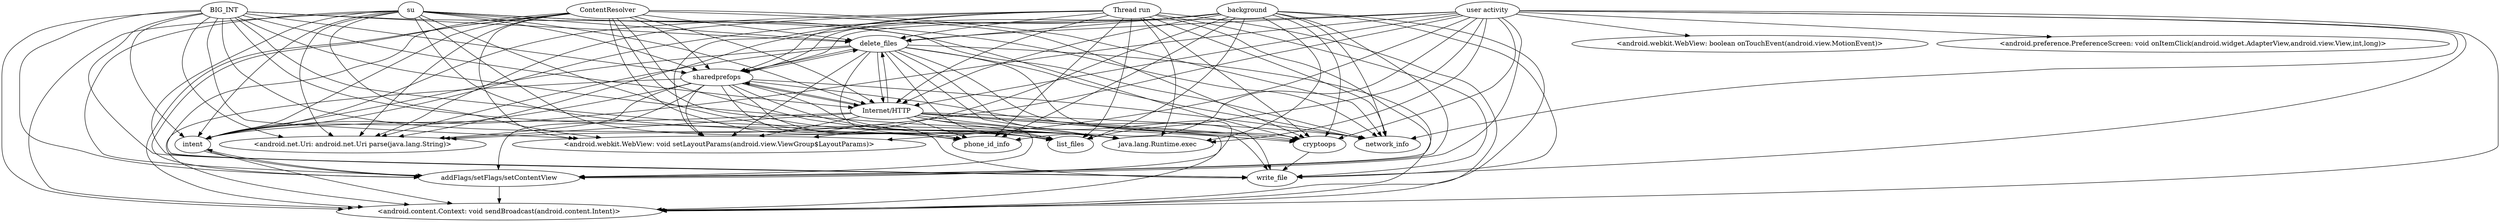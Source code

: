 strict digraph  {
	graph ["graph"="{}"];
	intent	 [domain=library,
		type=merged];
	"<android.content.Context: void sendBroadcast(android.content.Intent)>"	 [domain=library,
		type=SENSITIVE_METHOD];
	intent -> "<android.content.Context: void sendBroadcast(android.content.Intent)>"	 [deps=DOMINATE,
		type=DEP];
	"addFlags/setFlags/setContentView"	 [domain=library,
		type=merged];
	intent -> "addFlags/setFlags/setContentView"	 [deps=DOMINATE,
		type=DEP];
	list_files	 [domain=library,
		type=merged];
	"java.lang.Runtime.exec"	 [domain=library,
		type=merged];
	cryptoops	 [domain=library,
		type=merged];
	write_file	 [domain=library,
		type=merged];
	cryptoops -> write_file	 [deps=DATAFLOW,
		type=DEP];
	ContentResolver	 [domain=library,
		type=merged];
	ContentResolver -> "<android.content.Context: void sendBroadcast(android.content.Intent)>"	 [deps="DATAFLOW-CALL-DATAFLOW-CALL-CALL-CALL-DOMINATE",
		type=DEP];
	"<android.net.Uri: android.net.Uri parse(java.lang.String)>"	 [domain=library,
		type=SENSITIVE_METHOD];
	ContentResolver -> "<android.net.Uri: android.net.Uri parse(java.lang.String)>"	 [deps="DATAFLOW-CALL",
		type=DEP];
	"<android.webkit.WebView: void setLayoutParams(android.view.ViewGroup$LayoutParams)>"	 [domain=library,
		type=SENSITIVE_METHOD];
	ContentResolver -> "<android.webkit.WebView: void setLayoutParams(android.view.ViewGroup$LayoutParams)>"	 [deps="DATAFLOW-CALL-DATAFLOW-CALL-CALL-CALL-CALL-CALL-CALL-CALL",
		type=DEP];
	ContentResolver -> "addFlags/setFlags/setContentView"	 [deps="DATAFLOW-CALL-DATAFLOW-CALL-CALL-CALL",
		type=DEP];
	ContentResolver -> "java.lang.Runtime.exec"	 [deps="DATAFLOW-CALL-CALL-DATAFLOW-CALL",
		type=DEP];
	ContentResolver -> list_files	 [deps="DATAFLOW-CALL-DATAFLOW-CALL",
		type=DEP];
	delete_files	 [domain=library,
		type=merged];
	ContentResolver -> delete_files	 [deps="DATAFLOW-CALL-DATAFLOW-CALL",
		type=DEP];
	ContentResolver -> write_file	 [deps="DATAFLOW-CALL-DATAFLOW-DATAFLOW",
		type=DEP];
	ContentResolver -> cryptoops	 [deps="DATAFLOW-CALL-DATAFLOW-CALL",
		type=DEP];
	phone_id_info	 [domain=library,
		type=merged];
	ContentResolver -> phone_id_info	 [deps="DATAFLOW-CALL-DATAFLOW-CALL-CALL-CALL-CALL",
		type=DEP];
	sharedprefops	 [domain=library,
		type=merged];
	ContentResolver -> sharedprefops	 [deps="DATAFLOW-CALL-DATAFLOW-DATAFLOW",
		type=DEP];
	ContentResolver -> intent	 [deps="DATAFLOW-CALL-DATAFLOW-CALL-CALL-CALL",
		type=DEP];
	"Internet/HTTP"	 [domain=library,
		type=merged];
	ContentResolver -> "Internet/HTTP"	 [deps="DATAFLOW-CALL-DATAFLOW",
		type=DEP];
	network_info	 [domain=library,
		type=merged];
	ContentResolver -> network_info	 [deps="DATAFLOW-CALL-DATAFLOW-CALL",
		type=DEP];
	sharedprefops -> "<android.content.Context: void sendBroadcast(android.content.Intent)>"	 [deps="DATAFLOW-CALL-DATAFLOW-CALL-DATAFLOW-CALL-CALL-CALL-DOMINATE",
		type=DEP];
	sharedprefops -> "<android.net.Uri: android.net.Uri parse(java.lang.String)>"	 [deps="DATAFLOW-CALL-DATAFLOW-CALL-DATAFLOW-CALL-CALL-CALL",
		type=DEP];
	sharedprefops -> "<android.webkit.WebView: void setLayoutParams(android.view.ViewGroup$LayoutParams)>"	 [deps="DATAFLOW-CALL-DATAFLOW-CALL-DATAFLOW-CALL-CALL-CALL-CALL-CALL-CALL-CALL",
		type=DEP];
	sharedprefops -> "addFlags/setFlags/setContentView"	 [deps="DATAFLOW-CALL-DATAFLOW-CALL-DATAFLOW-CALL-CALL-CALL",
		type=DEP];
	sharedprefops -> "java.lang.Runtime.exec"	 [deps="DATAFLOW-DATAFLOW-CALL-CALL-DATAFLOW-CALL",
		type=DEP];
	sharedprefops -> list_files	 [deps="DATAFLOW-CALL-DATAFLOW-CALL-DATAFLOW-CALL",
		type=DEP];
	sharedprefops -> write_file	 [deps="DATAFLOW-CALL-DATAFLOW-CALL-DATAFLOW-DATAFLOW",
		type=DEP];
	sharedprefops -> cryptoops	 [deps="DATAFLOW-CALL-DATAFLOW-CALL-DATAFLOW-CALL",
		type=DEP];
	sharedprefops -> phone_id_info	 [deps="DATAFLOW-DATAFLOW-CALL-CALL-DATAFLOW-DATAFLOW-CALL-CALL",
		type=DEP];
	sharedprefops -> delete_files	 [deps="DATAFLOW-CALL-DATAFLOW-CALL-DATAFLOW-CALL",
		type=DEP];
	sharedprefops -> intent	 [deps="DATAFLOW-CALL-DATAFLOW-CALL-DATAFLOW-CALL-CALL-CALL",
		type=DEP];
	sharedprefops -> "Internet/HTTP"	 [deps="DATAFLOW-CALL-DATAFLOW-CALL-DATAFLOW",
		type=DEP];
	sharedprefops -> network_info	 [deps="DATAFLOW-CALL-DATAFLOW-CALL-DATAFLOW-CALL",
		type=DEP];
	BIG_INT	 [domain=library,
		type=CONST_INT];
	BIG_INT -> "addFlags/setFlags/setContentView"	 [deps=DATAFLOW,
		type=DEP];
	BIG_INT -> write_file	 [deps=DATAFLOW,
		type=DEP];
	BIG_INT -> cryptoops	 [deps=DATAFLOW,
		type=DEP];
	BIG_INT -> intent	 [deps=DATAFLOW,
		type=DEP];
	BIG_INT -> "Internet/HTTP"	 [deps=DATAFLOW,
		type=DEP];
	BIG_INT -> "<android.content.Context: void sendBroadcast(android.content.Intent)>"	 [deps="DATAFLOW-DOMINATE",
		type=DEP];
	BIG_INT -> "<android.net.Uri: android.net.Uri parse(java.lang.String)>"	 [deps="DATAFLOW-CALL-CALL-CALL",
		type=DEP];
	BIG_INT -> "<android.webkit.WebView: void setLayoutParams(android.view.ViewGroup$LayoutParams)>"	 [deps="DATAFLOW-CALL-CALL-CALL-CALL-CALL-CALL-CALL",
		type=DEP];
	BIG_INT -> "java.lang.Runtime.exec"	 [deps="DATAFLOW-CALL-CALL-CALL",
		type=DEP];
	BIG_INT -> list_files	 [deps="DATAFLOW-CALL",
		type=DEP];
	BIG_INT -> delete_files	 [deps="DATAFLOW-CALL",
		type=DEP];
	BIG_INT -> phone_id_info	 [deps="DATAFLOW-CALL-CALL-CALL-CALL",
		type=DEP];
	BIG_INT -> sharedprefops	 [deps="DATAFLOW-DATAFLOW",
		type=DEP];
	BIG_INT -> network_info	 [deps="DATAFLOW-CALL",
		type=DEP];
	delete_files -> "<android.content.Context: void sendBroadcast(android.content.Intent)>"	 [deps="DATAFLOW-CALL-DATAFLOW-CALL-CALL-CALL-DOMINATE",
		type=DEP];
	delete_files -> "<android.net.Uri: android.net.Uri parse(java.lang.String)>"	 [deps="DATAFLOW-CALL-DATAFLOW-CALL-CALL-CALL",
		type=DEP];
	delete_files -> "<android.webkit.WebView: void setLayoutParams(android.view.ViewGroup$LayoutParams)>"	 [deps="DATAFLOW-CALL-DATAFLOW-CALL-CALL-CALL-CALL-CALL-CALL-CALL",
		type=DEP];
	delete_files -> "addFlags/setFlags/setContentView"	 [deps="DATAFLOW-CALL-DATAFLOW-CALL-CALL-CALL",
		type=DEP];
	delete_files -> "java.lang.Runtime.exec"	 [deps="DATAFLOW-CALL-CALL-CALL-DATAFLOW-CALL",
		type=DEP];
	delete_files -> list_files	 [deps="DATAFLOW-CALL",
		type=DEP];
	delete_files -> write_file	 [deps="DATAFLOW-CALL-DATAFLOW-DATAFLOW",
		type=DEP];
	delete_files -> cryptoops	 [deps="DATAFLOW-CALL-DATAFLOW-CALL",
		type=DEP];
	delete_files -> phone_id_info	 [deps="DATAFLOW-CALL-DATAFLOW-CALL-CALL-CALL-CALL",
		type=DEP];
	delete_files -> sharedprefops	 [deps="DATAFLOW-CALL-DATAFLOW-DATAFLOW",
		type=DEP];
	delete_files -> intent	 [deps="DATAFLOW-CALL-DATAFLOW-CALL-CALL-CALL",
		type=DEP];
	delete_files -> "Internet/HTTP"	 [deps="DATAFLOW-CALL-DATAFLOW",
		type=DEP];
	delete_files -> network_info	 [deps="DATAFLOW-DATAFLOW-CALL-CALL",
		type=DEP];
	"<android.webkit.WebView: boolean onTouchEvent(android.view.MotionEvent)>"	 [domain=library,
		type=SENSITIVE_METHOD];
	"Internet/HTTP" -> write_file	 [deps=DATAFLOW,
		type=DEP];
	"Internet/HTTP" -> cryptoops	 [deps=CALL,
		type=DEP];
	"Internet/HTTP" -> delete_files	 [deps=CALL,
		type=DEP];
	"Internet/HTTP" -> list_files	 [deps=CALL,
		type=DEP];
	"Internet/HTTP" -> sharedprefops	 [deps=DATAFLOW,
		type=DEP];
	"Internet/HTTP" -> network_info	 [deps=CALL,
		type=DEP];
	"Internet/HTTP" -> "<android.content.Context: void sendBroadcast(android.content.Intent)>"	 [deps="CALL-CALL-CALL-DOMINATE",
		type=DEP];
	"Internet/HTTP" -> "<android.net.Uri: android.net.Uri parse(java.lang.String)>"	 [deps="CALL-CALL-CALL",
		type=DEP];
	"Internet/HTTP" -> "<android.webkit.WebView: void setLayoutParams(android.view.ViewGroup$LayoutParams)>"	 [deps="CALL-CALL-CALL-CALL-CALL-CALL-CALL",
		type=DEP];
	"Internet/HTTP" -> "addFlags/setFlags/setContentView"	 [deps="CALL-CALL-CALL",
		type=DEP];
	"Internet/HTTP" -> "java.lang.Runtime.exec"	 [deps="CALL-CALL-CALL",
		type=DEP];
	"Internet/HTTP" -> phone_id_info	 [deps="CALL-CALL-CALL-CALL",
		type=DEP];
	"Internet/HTTP" -> intent	 [deps="CALL-CALL-CALL",
		type=DEP];
	"<android.preference.PreferenceScreen: void onItemClick(android.widget.AdapterView,android.view.View,int,long)>"	 [domain=library,
		type=SENSITIVE_METHOD];
	"addFlags/setFlags/setContentView" -> intent	 [deps=DOMINATE,
		type=DEP];
	"addFlags/setFlags/setContentView" -> "<android.content.Context: void sendBroadcast(android.content.Intent)>"	 [deps="DOMINATE-DOMINATE",
		type=DEP];
	su	 [type=CONST_STRING];
	su -> "java.lang.Runtime.exec"	 [deps=DATAFLOW,
		type=DEP];
	su -> sharedprefops	 [deps=DATAFLOW,
		type=DEP];
	su -> "<android.content.Context: void sendBroadcast(android.content.Intent)>"	 [deps="DATAFLOW-DATAFLOW-CALL-DATAFLOW-CALL-DATAFLOW-CALL-CALL-CALL-DOMINATE",
		type=DEP];
	su -> "<android.net.Uri: android.net.Uri parse(java.lang.String)>"	 [deps="DATAFLOW-DATAFLOW-CALL-DATAFLOW-CALL-DATAFLOW-CALL-CALL-CALL",
		type=DEP];
	su -> "<android.webkit.WebView: void setLayoutParams(android.view.ViewGroup$LayoutParams)>"	 [deps="DATAFLOW-DATAFLOW-CALL-DATAFLOW-CALL-DATAFLOW-CALL-CALL-CALL-CALL-CALL-CALL-CALL",
		type=DEP];
	su -> "addFlags/setFlags/setContentView"	 [deps="DATAFLOW-DATAFLOW-CALL-DATAFLOW-CALL-DATAFLOW-CALL-CALL-CALL",
		type=DEP];
	su -> list_files	 [deps="DATAFLOW-DATAFLOW-CALL-DATAFLOW-CALL-DATAFLOW-CALL",
		type=DEP];
	su -> delete_files	 [deps="DATAFLOW-DATAFLOW-CALL-DATAFLOW-CALL-DATAFLOW-CALL",
		type=DEP];
	su -> write_file	 [deps="DATAFLOW-DATAFLOW-CALL-DATAFLOW-CALL-DATAFLOW-DATAFLOW",
		type=DEP];
	su -> cryptoops	 [deps="DATAFLOW-DATAFLOW-CALL-DATAFLOW-CALL-DATAFLOW-CALL",
		type=DEP];
	su -> phone_id_info	 [deps="DATAFLOW-DATAFLOW-DATAFLOW-CALL-CALL-DATAFLOW-DATAFLOW-CALL-CALL",
		type=DEP];
	su -> intent	 [deps="DATAFLOW-DATAFLOW-CALL-DATAFLOW-CALL-DATAFLOW-CALL-CALL-CALL",
		type=DEP];
	su -> "Internet/HTTP"	 [deps="DATAFLOW-DATAFLOW-CALL-DATAFLOW-CALL-DATAFLOW",
		type=DEP];
	su -> network_info	 [deps="DATAFLOW-DATAFLOW-CALL-DATAFLOW-CALL-DATAFLOW-CALL",
		type=DEP];
	background	 [domain=library,
		type=entrypoint];
	background -> "<android.content.Context: void sendBroadcast(android.content.Intent)>"	 [deps="FROM_SENSITIVE_PARENT_TO_SENSITIVE_API-CALL-CALL-CALL-CALL-CALL-CALL-DOMINATE",
		type=DEP];
	background -> "<android.net.Uri: android.net.Uri parse(java.lang.String)>"	 [deps="FROM_SENSITIVE_PARENT_TO_SENSITIVE_API-CALL-CALL-CALL-DATAFLOW-CALL-CALL-CALL",
		type=DEP];
	background -> "<android.webkit.WebView: void setLayoutParams(android.view.ViewGroup$LayoutParams)>"	 [deps="FROM_SENSITIVE_PARENT_TO_SENSITIVE_API-CALL-CALL-CALL-CALL-CALL-CALL-CALL-CALL",
		type=DEP];
	background -> "addFlags/setFlags/setContentView"	 [deps="FROM_SENSITIVE_PARENT_TO_SENSITIVE_API-CALL-CALL-CALL-CALL-CALL-CALL",
		type=DEP];
	background -> "java.lang.Runtime.exec"	 [deps="FROM_SENSITIVE_PARENT_TO_SENSITIVE_API-CALL-CALL-CALL-DATAFLOW-CALL",
		type=DEP];
	background -> list_files	 [deps="FROM_SENSITIVE_PARENT_TO_SENSITIVE_API-CALL-CALL-CALL",
		type=DEP];
	background -> delete_files	 [deps="FROM_SENSITIVE_PARENT_TO_SENSITIVE_API-CALL-CALL-CALL-CALL",
		type=DEP];
	background -> write_file	 [deps="FROM_SENSITIVE_PARENT_TO_SENSITIVE_API-CALL-CALL-CALL-CALL",
		type=DEP];
	background -> cryptoops	 [deps="FROM_SENSITIVE_PARENT_TO_SENSITIVE_API-CALL-CALL-CALL-DATAFLOW-CALL",
		type=DEP];
	background -> phone_id_info	 [deps="FROM_SENSITIVE_PARENT_TO_SENSITIVE_API-CALL-CALL-CALL-DATAFLOW-DATAFLOW-CALL-CALL",
		type=DEP];
	background -> sharedprefops	 [deps="FROM_SENSITIVE_PARENT_TO_SENSITIVE_API-CALL-CALL-CALL-CALL-DATAFLOW",
		type=DEP];
	background -> intent	 [deps="FROM_SENSITIVE_PARENT_TO_SENSITIVE_API-CALL-CALL-CALL-CALL-CALL-CALL",
		type=DEP];
	background -> "Internet/HTTP"	 [deps="FROM_SENSITIVE_PARENT_TO_SENSITIVE_API-CALL-CALL-CALL-CALL",
		type=DEP];
	background -> network_info	 [deps="FROM_SENSITIVE_PARENT_TO_SENSITIVE_API-CALL-CALL-CALL-CALL-CALL",
		type=DEP];
	"user activity"	 [domain=library,
		type=entrypoint];
	"user activity" -> "<android.content.Context: void sendBroadcast(android.content.Intent)>"	 [deps="FROM_SENSITIVE_PARENT_TO_SENSITIVE_API-CALL-DOMINATE",
		type=DEP];
	"user activity" -> "<android.net.Uri: android.net.Uri parse(java.lang.String)>"	 [deps="FROM_SENSITIVE_PARENT_TO_SENSITIVE_API-CALL-CALL",
		type=DEP];
	"user activity" -> "<android.webkit.WebView: void setLayoutParams(android.view.ViewGroup$LayoutParams)>"	 [deps="FROM_SENSITIVE_PARENT_TO_SENSITIVE_API-CALL-CALL-CALL-CALL-CALL",
		type=DEP];
	"user activity" -> "addFlags/setFlags/setContentView"	 [deps="FROM_SENSITIVE_PARENT_TO_SENSITIVE_API-CALL",
		type=DEP];
	"user activity" -> "java.lang.Runtime.exec"	 [deps="FROM_SENSITIVE_PARENT_TO_SENSITIVE_API-CALL-DATAFLOW-CALL",
		type=DEP];
	"user activity" -> list_files	 [deps="FROM_SENSITIVE_PARENT_TO_SENSITIVE_API-CALL-CALL",
		type=DEP];
	"user activity" -> delete_files	 [deps="FROM_SENSITIVE_PARENT_TO_SENSITIVE_API-CALL-CALL",
		type=DEP];
	"user activity" -> write_file	 [deps="FROM_SENSITIVE_PARENT_TO_SENSITIVE_API-CALL-CALL",
		type=DEP];
	"user activity" -> cryptoops	 [deps="FROM_SENSITIVE_PARENT_TO_SENSITIVE_API-CALL-CALL",
		type=DEP];
	"user activity" -> phone_id_info	 [deps="FROM_SENSITIVE_PARENT_TO_SENSITIVE_API-CALL-CALL-CALL-CALL-CALL",
		type=DEP];
	"user activity" -> sharedprefops	 [deps="FROM_SENSITIVE_PARENT_TO_SENSITIVE_API-CALL-DATAFLOW",
		type=DEP];
	"user activity" -> intent	 [deps="FROM_SENSITIVE_PARENT_TO_SENSITIVE_API-CALL",
		type=DEP];
	"user activity" -> "Internet/HTTP"	 [deps="FROM_SENSITIVE_PARENT_TO_SENSITIVE_API-CALL",
		type=DEP];
	"user activity" -> network_info	 [deps="FROM_SENSITIVE_PARENT_TO_SENSITIVE_API-CALL-CALL",
		type=DEP];
	"user activity" -> "<android.webkit.WebView: boolean onTouchEvent(android.view.MotionEvent)>"	 [deps=FROM_SENSITIVE_PARENT_TO_SENSITIVE_API,
		type=DEP];
	"user activity" -> "<android.preference.PreferenceScreen: void onItemClick(android.widget.AdapterView,android.view.View,int,long)>"	 [deps=FROM_SENSITIVE_PARENT_TO_SENSITIVE_API,
		type=DEP];
	"Thread run"	 [domain=library,
		type=entrypoint];
	"Thread run" -> "Internet/HTTP"	 [deps=FROM_SENSITIVE_PARENT_TO_SENSITIVE_API,
		type=DEP];
	"Thread run" -> "<android.content.Context: void sendBroadcast(android.content.Intent)>"	 [deps="FROM_SENSITIVE_PARENT_TO_SENSITIVE_API-CALL-CALL-DOMINATE",
		type=DEP];
	"Thread run" -> "<android.net.Uri: android.net.Uri parse(java.lang.String)>"	 [deps="FROM_SENSITIVE_PARENT_TO_SENSITIVE_API-CALL-CALL",
		type=DEP];
	"Thread run" -> "<android.webkit.WebView: void setLayoutParams(android.view.ViewGroup$LayoutParams)>"	 [deps="FROM_SENSITIVE_PARENT_TO_SENSITIVE_API-CALL-CALL-CALL-CALL-CALL-CALL",
		type=DEP];
	"Thread run" -> "addFlags/setFlags/setContentView"	 [deps="FROM_SENSITIVE_PARENT_TO_SENSITIVE_API-CALL-CALL",
		type=DEP];
	"Thread run" -> "java.lang.Runtime.exec"	 [deps="FROM_SENSITIVE_PARENT_TO_SENSITIVE_API-CALL-CALL",
		type=DEP];
	"Thread run" -> list_files	 [deps="FROM_SENSITIVE_PARENT_TO_SENSITIVE_API-CALL",
		type=DEP];
	"Thread run" -> delete_files	 [deps="FROM_SENSITIVE_PARENT_TO_SENSITIVE_API-CALL",
		type=DEP];
	"Thread run" -> write_file	 [deps="FROM_SENSITIVE_PARENT_TO_SENSITIVE_API-DATAFLOW",
		type=DEP];
	"Thread run" -> cryptoops	 [deps="FROM_SENSITIVE_PARENT_TO_SENSITIVE_API-CALL",
		type=DEP];
	"Thread run" -> phone_id_info	 [deps="FROM_SENSITIVE_PARENT_TO_SENSITIVE_API-CALL-CALL-CALL",
		type=DEP];
	"Thread run" -> sharedprefops	 [deps="FROM_SENSITIVE_PARENT_TO_SENSITIVE_API-DATAFLOW",
		type=DEP];
	"Thread run" -> intent	 [deps="FROM_SENSITIVE_PARENT_TO_SENSITIVE_API-CALL-CALL",
		type=DEP];
	"Thread run" -> network_info	 [deps="FROM_SENSITIVE_PARENT_TO_SENSITIVE_API-CALL",
		type=DEP];
}
